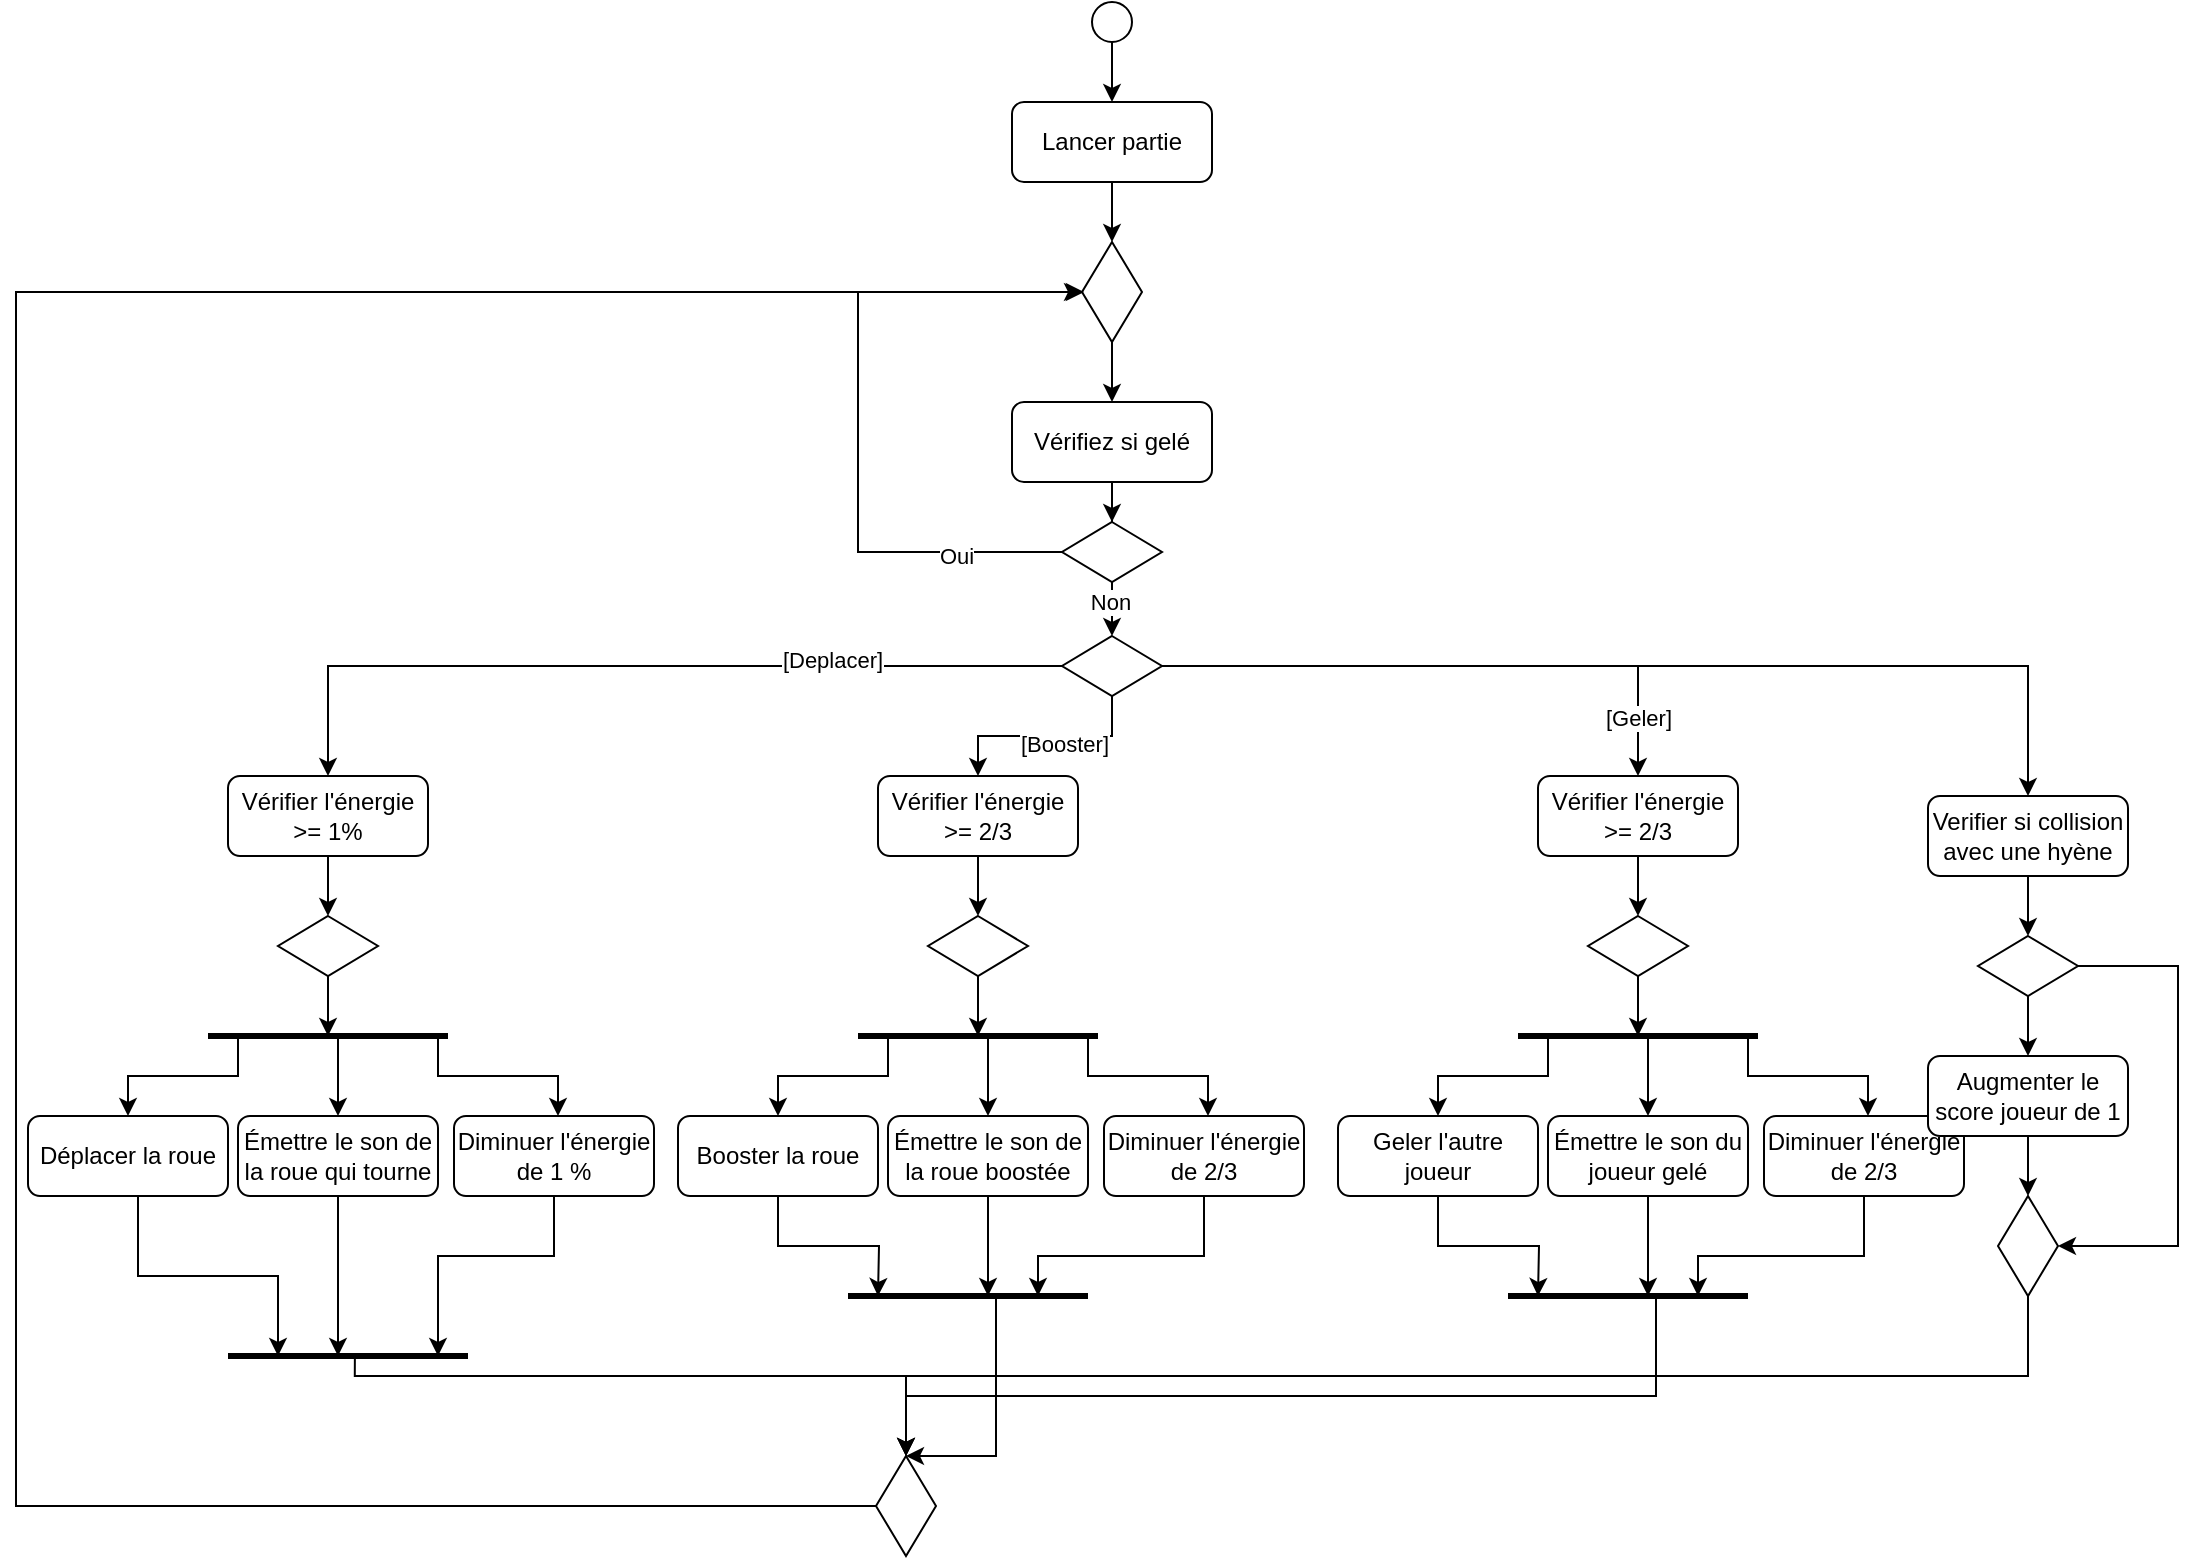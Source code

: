 <mxfile version="26.2.13">
  <diagram name="Page-1" id="c7-hRY8DfMiNaXvnUUdZ">
    <mxGraphModel dx="1345" dy="728" grid="1" gridSize="10" guides="1" tooltips="1" connect="1" arrows="1" fold="1" page="1" pageScale="1" pageWidth="1100" pageHeight="850" math="0" shadow="0">
      <root>
        <mxCell id="0" />
        <mxCell id="1" parent="0" />
        <mxCell id="i3L0F_zGx0VAiGbkec1p-10" style="edgeStyle=orthogonalEdgeStyle;rounded=0;orthogonalLoop=1;jettySize=auto;html=1;entryX=0.5;entryY=0;entryDx=0;entryDy=0;" edge="1" parent="1" source="i3L0F_zGx0VAiGbkec1p-2" target="i3L0F_zGx0VAiGbkec1p-9">
          <mxGeometry relative="1" as="geometry" />
        </mxCell>
        <mxCell id="i3L0F_zGx0VAiGbkec1p-2" value="" style="ellipse;whiteSpace=wrap;html=1;aspect=fixed;" vertex="1" parent="1">
          <mxGeometry x="548" y="13" width="20" height="20" as="geometry" />
        </mxCell>
        <mxCell id="i3L0F_zGx0VAiGbkec1p-13" style="edgeStyle=orthogonalEdgeStyle;rounded=0;orthogonalLoop=1;jettySize=auto;html=1;entryX=0.5;entryY=0;entryDx=0;entryDy=0;" edge="1" parent="1" source="i3L0F_zGx0VAiGbkec1p-9" target="i3L0F_zGx0VAiGbkec1p-11">
          <mxGeometry relative="1" as="geometry" />
        </mxCell>
        <mxCell id="i3L0F_zGx0VAiGbkec1p-9" value="Lancer partie" style="rounded=1;whiteSpace=wrap;html=1;" vertex="1" parent="1">
          <mxGeometry x="508" y="63" width="100" height="40" as="geometry" />
        </mxCell>
        <mxCell id="i3L0F_zGx0VAiGbkec1p-51" style="edgeStyle=orthogonalEdgeStyle;rounded=0;orthogonalLoop=1;jettySize=auto;html=1;exitX=0;exitY=0.5;exitDx=0;exitDy=0;" edge="1" parent="1" source="i3L0F_zGx0VAiGbkec1p-106" target="i3L0F_zGx0VAiGbkec1p-11">
          <mxGeometry relative="1" as="geometry">
            <mxPoint x="290" y="760" as="sourcePoint" />
            <Array as="points">
              <mxPoint x="10" y="765" />
              <mxPoint x="10" y="158" />
            </Array>
          </mxGeometry>
        </mxCell>
        <mxCell id="i3L0F_zGx0VAiGbkec1p-54" style="edgeStyle=orthogonalEdgeStyle;rounded=0;orthogonalLoop=1;jettySize=auto;html=1;entryX=0.5;entryY=0;entryDx=0;entryDy=0;" edge="1" parent="1" source="i3L0F_zGx0VAiGbkec1p-11" target="i3L0F_zGx0VAiGbkec1p-18">
          <mxGeometry relative="1" as="geometry" />
        </mxCell>
        <mxCell id="i3L0F_zGx0VAiGbkec1p-11" value="" style="rhombus;whiteSpace=wrap;html=1;" vertex="1" parent="1">
          <mxGeometry x="543" y="133" width="30" height="50" as="geometry" />
        </mxCell>
        <mxCell id="i3L0F_zGx0VAiGbkec1p-35" style="edgeStyle=orthogonalEdgeStyle;rounded=0;orthogonalLoop=1;jettySize=auto;html=1;entryX=0.5;entryY=0;entryDx=0;entryDy=0;" edge="1" parent="1" source="i3L0F_zGx0VAiGbkec1p-17" target="i3L0F_zGx0VAiGbkec1p-26">
          <mxGeometry relative="1" as="geometry" />
        </mxCell>
        <mxCell id="i3L0F_zGx0VAiGbkec1p-17" value="Vérifier l&#39;énergie &amp;gt;= 1%" style="rounded=1;whiteSpace=wrap;html=1;" vertex="1" parent="1">
          <mxGeometry x="116" y="400" width="100" height="40" as="geometry" />
        </mxCell>
        <mxCell id="i3L0F_zGx0VAiGbkec1p-55" style="edgeStyle=orthogonalEdgeStyle;rounded=0;orthogonalLoop=1;jettySize=auto;html=1;entryX=0.5;entryY=0;entryDx=0;entryDy=0;" edge="1" parent="1" source="i3L0F_zGx0VAiGbkec1p-18" target="i3L0F_zGx0VAiGbkec1p-52">
          <mxGeometry relative="1" as="geometry" />
        </mxCell>
        <mxCell id="i3L0F_zGx0VAiGbkec1p-18" value="Vérifiez si gelé" style="rounded=1;whiteSpace=wrap;html=1;" vertex="1" parent="1">
          <mxGeometry x="508" y="213" width="100" height="40" as="geometry" />
        </mxCell>
        <mxCell id="i3L0F_zGx0VAiGbkec1p-37" style="edgeStyle=orthogonalEdgeStyle;rounded=0;orthogonalLoop=1;jettySize=auto;html=1;" edge="1" parent="1" target="i3L0F_zGx0VAiGbkec1p-19">
          <mxGeometry relative="1" as="geometry">
            <mxPoint x="111" y="530.0" as="sourcePoint" />
            <Array as="points">
              <mxPoint x="121" y="530" />
              <mxPoint x="121" y="550" />
              <mxPoint x="66" y="550" />
            </Array>
          </mxGeometry>
        </mxCell>
        <mxCell id="i3L0F_zGx0VAiGbkec1p-105" style="edgeStyle=orthogonalEdgeStyle;rounded=0;orthogonalLoop=1;jettySize=auto;html=1;" edge="1" parent="1" source="i3L0F_zGx0VAiGbkec1p-19">
          <mxGeometry relative="1" as="geometry">
            <mxPoint x="141.0" y="690" as="targetPoint" />
            <Array as="points">
              <mxPoint x="71" y="650" />
              <mxPoint x="141" y="650" />
            </Array>
          </mxGeometry>
        </mxCell>
        <mxCell id="i3L0F_zGx0VAiGbkec1p-19" value="Déplacer la roue" style="rounded=1;whiteSpace=wrap;html=1;" vertex="1" parent="1">
          <mxGeometry x="16" y="570" width="100" height="40" as="geometry" />
        </mxCell>
        <mxCell id="i3L0F_zGx0VAiGbkec1p-38" style="edgeStyle=orthogonalEdgeStyle;rounded=0;orthogonalLoop=1;jettySize=auto;html=1;" edge="1" parent="1" target="i3L0F_zGx0VAiGbkec1p-20">
          <mxGeometry relative="1" as="geometry">
            <mxPoint x="181.0" y="530.0" as="sourcePoint" />
            <Array as="points">
              <mxPoint x="171" y="530" />
            </Array>
          </mxGeometry>
        </mxCell>
        <mxCell id="i3L0F_zGx0VAiGbkec1p-104" style="edgeStyle=orthogonalEdgeStyle;rounded=0;orthogonalLoop=1;jettySize=auto;html=1;" edge="1" parent="1" source="i3L0F_zGx0VAiGbkec1p-20">
          <mxGeometry relative="1" as="geometry">
            <mxPoint x="171.0" y="690" as="targetPoint" />
          </mxGeometry>
        </mxCell>
        <mxCell id="i3L0F_zGx0VAiGbkec1p-20" value="Émettre le son de la roue qui tourne" style="rounded=1;whiteSpace=wrap;html=1;" vertex="1" parent="1">
          <mxGeometry x="121" y="570" width="100" height="40" as="geometry" />
        </mxCell>
        <mxCell id="i3L0F_zGx0VAiGbkec1p-39" style="edgeStyle=orthogonalEdgeStyle;rounded=0;orthogonalLoop=1;jettySize=auto;html=1;" edge="1" parent="1" target="i3L0F_zGx0VAiGbkec1p-22">
          <mxGeometry relative="1" as="geometry">
            <mxPoint x="211.0" y="530.0" as="sourcePoint" />
            <Array as="points">
              <mxPoint x="221" y="530" />
              <mxPoint x="221" y="550" />
              <mxPoint x="281" y="550" />
            </Array>
          </mxGeometry>
        </mxCell>
        <mxCell id="i3L0F_zGx0VAiGbkec1p-50" style="edgeStyle=orthogonalEdgeStyle;rounded=0;orthogonalLoop=1;jettySize=auto;html=1;" edge="1" parent="1" source="i3L0F_zGx0VAiGbkec1p-22">
          <mxGeometry relative="1" as="geometry">
            <mxPoint x="221" y="690" as="targetPoint" />
            <Array as="points">
              <mxPoint x="279" y="640" />
              <mxPoint x="221" y="640" />
            </Array>
          </mxGeometry>
        </mxCell>
        <mxCell id="i3L0F_zGx0VAiGbkec1p-22" value="Diminuer l&#39;énergie de 1 %" style="rounded=1;whiteSpace=wrap;html=1;" vertex="1" parent="1">
          <mxGeometry x="229" y="570" width="100" height="40" as="geometry" />
        </mxCell>
        <mxCell id="i3L0F_zGx0VAiGbkec1p-36" style="edgeStyle=orthogonalEdgeStyle;rounded=0;orthogonalLoop=1;jettySize=auto;html=1;" edge="1" parent="1" source="i3L0F_zGx0VAiGbkec1p-26">
          <mxGeometry relative="1" as="geometry">
            <mxPoint x="166" y="530" as="targetPoint" />
          </mxGeometry>
        </mxCell>
        <mxCell id="i3L0F_zGx0VAiGbkec1p-26" value="" style="rhombus;whiteSpace=wrap;html=1;" vertex="1" parent="1">
          <mxGeometry x="141" y="470" width="50" height="30" as="geometry" />
        </mxCell>
        <mxCell id="i3L0F_zGx0VAiGbkec1p-27" value="" style="endArrow=none;html=1;rounded=0;endSize=6;startSize=6;strokeWidth=3;" edge="1" parent="1">
          <mxGeometry width="50" height="50" relative="1" as="geometry">
            <mxPoint x="106" y="530" as="sourcePoint" />
            <mxPoint x="226" y="530" as="targetPoint" />
          </mxGeometry>
        </mxCell>
        <mxCell id="i3L0F_zGx0VAiGbkec1p-30" value="" style="endArrow=none;html=1;rounded=0;endSize=6;startSize=6;strokeWidth=3;" edge="1" parent="1">
          <mxGeometry width="50" height="50" relative="1" as="geometry">
            <mxPoint x="116" y="690" as="sourcePoint" />
            <mxPoint x="236" y="690" as="targetPoint" />
          </mxGeometry>
        </mxCell>
        <mxCell id="i3L0F_zGx0VAiGbkec1p-74" style="edgeStyle=orthogonalEdgeStyle;rounded=0;orthogonalLoop=1;jettySize=auto;html=1;entryX=0.5;entryY=0;entryDx=0;entryDy=0;" edge="1" parent="1" source="i3L0F_zGx0VAiGbkec1p-52" target="i3L0F_zGx0VAiGbkec1p-56">
          <mxGeometry relative="1" as="geometry" />
        </mxCell>
        <mxCell id="i3L0F_zGx0VAiGbkec1p-116" value="Non" style="edgeLabel;html=1;align=center;verticalAlign=middle;resizable=0;points=[];" vertex="1" connectable="0" parent="i3L0F_zGx0VAiGbkec1p-74">
          <mxGeometry x="0.345" y="-1" relative="1" as="geometry">
            <mxPoint as="offset" />
          </mxGeometry>
        </mxCell>
        <mxCell id="i3L0F_zGx0VAiGbkec1p-94" style="edgeStyle=orthogonalEdgeStyle;rounded=0;orthogonalLoop=1;jettySize=auto;html=1;entryX=0;entryY=0.5;entryDx=0;entryDy=0;" edge="1" parent="1">
          <mxGeometry relative="1" as="geometry">
            <mxPoint x="534.0" y="288.0" as="sourcePoint" />
            <mxPoint x="544" y="158.0" as="targetPoint" />
            <Array as="points">
              <mxPoint x="431" y="288" />
              <mxPoint x="431" y="158" />
            </Array>
          </mxGeometry>
        </mxCell>
        <mxCell id="i3L0F_zGx0VAiGbkec1p-115" value="Oui" style="edgeLabel;html=1;align=center;verticalAlign=middle;resizable=0;points=[];" vertex="1" connectable="0" parent="i3L0F_zGx0VAiGbkec1p-94">
          <mxGeometry x="-0.686" y="2" relative="1" as="geometry">
            <mxPoint as="offset" />
          </mxGeometry>
        </mxCell>
        <mxCell id="i3L0F_zGx0VAiGbkec1p-52" value="" style="rhombus;whiteSpace=wrap;html=1;" vertex="1" parent="1">
          <mxGeometry x="533" y="273" width="50" height="30" as="geometry" />
        </mxCell>
        <mxCell id="i3L0F_zGx0VAiGbkec1p-58" style="edgeStyle=orthogonalEdgeStyle;rounded=0;orthogonalLoop=1;jettySize=auto;html=1;entryX=0.5;entryY=0;entryDx=0;entryDy=0;" edge="1" parent="1" source="i3L0F_zGx0VAiGbkec1p-56" target="i3L0F_zGx0VAiGbkec1p-17">
          <mxGeometry relative="1" as="geometry" />
        </mxCell>
        <mxCell id="i3L0F_zGx0VAiGbkec1p-117" value="[Deplacer]" style="edgeLabel;html=1;align=center;verticalAlign=middle;resizable=0;points=[];" vertex="1" connectable="0" parent="i3L0F_zGx0VAiGbkec1p-58">
          <mxGeometry x="-0.454" y="-3" relative="1" as="geometry">
            <mxPoint as="offset" />
          </mxGeometry>
        </mxCell>
        <mxCell id="i3L0F_zGx0VAiGbkec1p-71" style="edgeStyle=orthogonalEdgeStyle;rounded=0;orthogonalLoop=1;jettySize=auto;html=1;entryX=0.5;entryY=0;entryDx=0;entryDy=0;" edge="1" parent="1" source="i3L0F_zGx0VAiGbkec1p-56" target="i3L0F_zGx0VAiGbkec1p-60">
          <mxGeometry relative="1" as="geometry" />
        </mxCell>
        <mxCell id="i3L0F_zGx0VAiGbkec1p-118" value="[Booster]" style="edgeLabel;html=1;align=center;verticalAlign=middle;resizable=0;points=[];" vertex="1" connectable="0" parent="i3L0F_zGx0VAiGbkec1p-71">
          <mxGeometry x="-0.167" y="4" relative="1" as="geometry">
            <mxPoint as="offset" />
          </mxGeometry>
        </mxCell>
        <mxCell id="i3L0F_zGx0VAiGbkec1p-93" style="edgeStyle=orthogonalEdgeStyle;rounded=0;orthogonalLoop=1;jettySize=auto;html=1;entryX=0.5;entryY=0;entryDx=0;entryDy=0;" edge="1" parent="1" source="i3L0F_zGx0VAiGbkec1p-56" target="i3L0F_zGx0VAiGbkec1p-79">
          <mxGeometry relative="1" as="geometry" />
        </mxCell>
        <mxCell id="i3L0F_zGx0VAiGbkec1p-119" value="[Geler]" style="edgeLabel;html=1;align=center;verticalAlign=middle;resizable=0;points=[];" vertex="1" connectable="0" parent="i3L0F_zGx0VAiGbkec1p-93">
          <mxGeometry x="0.8" relative="1" as="geometry">
            <mxPoint as="offset" />
          </mxGeometry>
        </mxCell>
        <mxCell id="i3L0F_zGx0VAiGbkec1p-112" style="edgeStyle=orthogonalEdgeStyle;rounded=0;orthogonalLoop=1;jettySize=auto;html=1;entryX=0.5;entryY=0;entryDx=0;entryDy=0;" edge="1" parent="1" source="i3L0F_zGx0VAiGbkec1p-56" target="i3L0F_zGx0VAiGbkec1p-96">
          <mxGeometry relative="1" as="geometry" />
        </mxCell>
        <mxCell id="i3L0F_zGx0VAiGbkec1p-56" value="" style="rhombus;whiteSpace=wrap;html=1;" vertex="1" parent="1">
          <mxGeometry x="533" y="330" width="50" height="30" as="geometry" />
        </mxCell>
        <mxCell id="i3L0F_zGx0VAiGbkec1p-59" style="edgeStyle=orthogonalEdgeStyle;rounded=0;orthogonalLoop=1;jettySize=auto;html=1;entryX=0.5;entryY=0;entryDx=0;entryDy=0;" edge="1" parent="1" source="i3L0F_zGx0VAiGbkec1p-60" target="i3L0F_zGx0VAiGbkec1p-68">
          <mxGeometry relative="1" as="geometry" />
        </mxCell>
        <mxCell id="i3L0F_zGx0VAiGbkec1p-60" value="Vérifier l&#39;énergie &amp;gt;= 2/3" style="rounded=1;whiteSpace=wrap;html=1;" vertex="1" parent="1">
          <mxGeometry x="441" y="400" width="100" height="40" as="geometry" />
        </mxCell>
        <mxCell id="i3L0F_zGx0VAiGbkec1p-61" style="edgeStyle=orthogonalEdgeStyle;rounded=0;orthogonalLoop=1;jettySize=auto;html=1;" edge="1" parent="1" target="i3L0F_zGx0VAiGbkec1p-62">
          <mxGeometry relative="1" as="geometry">
            <mxPoint x="436" y="530.0" as="sourcePoint" />
            <Array as="points">
              <mxPoint x="446" y="530" />
              <mxPoint x="446" y="550" />
              <mxPoint x="391" y="550" />
            </Array>
          </mxGeometry>
        </mxCell>
        <mxCell id="i3L0F_zGx0VAiGbkec1p-75" style="edgeStyle=orthogonalEdgeStyle;rounded=0;orthogonalLoop=1;jettySize=auto;html=1;" edge="1" parent="1" source="i3L0F_zGx0VAiGbkec1p-62">
          <mxGeometry relative="1" as="geometry">
            <mxPoint x="441" y="660" as="targetPoint" />
          </mxGeometry>
        </mxCell>
        <mxCell id="i3L0F_zGx0VAiGbkec1p-62" value="Booster la roue" style="rounded=1;whiteSpace=wrap;html=1;" vertex="1" parent="1">
          <mxGeometry x="341" y="570" width="100" height="40" as="geometry" />
        </mxCell>
        <mxCell id="i3L0F_zGx0VAiGbkec1p-63" style="edgeStyle=orthogonalEdgeStyle;rounded=0;orthogonalLoop=1;jettySize=auto;html=1;" edge="1" parent="1" target="i3L0F_zGx0VAiGbkec1p-64">
          <mxGeometry relative="1" as="geometry">
            <mxPoint x="506.0" y="530.0" as="sourcePoint" />
            <Array as="points">
              <mxPoint x="496" y="530" />
            </Array>
          </mxGeometry>
        </mxCell>
        <mxCell id="i3L0F_zGx0VAiGbkec1p-76" style="edgeStyle=orthogonalEdgeStyle;rounded=0;orthogonalLoop=1;jettySize=auto;html=1;" edge="1" parent="1" source="i3L0F_zGx0VAiGbkec1p-64">
          <mxGeometry relative="1" as="geometry">
            <mxPoint x="496" y="660" as="targetPoint" />
          </mxGeometry>
        </mxCell>
        <mxCell id="i3L0F_zGx0VAiGbkec1p-64" value="Émettre le son de la roue boostée" style="rounded=1;whiteSpace=wrap;html=1;" vertex="1" parent="1">
          <mxGeometry x="446" y="570" width="100" height="40" as="geometry" />
        </mxCell>
        <mxCell id="i3L0F_zGx0VAiGbkec1p-65" style="edgeStyle=orthogonalEdgeStyle;rounded=0;orthogonalLoop=1;jettySize=auto;html=1;" edge="1" parent="1" target="i3L0F_zGx0VAiGbkec1p-66">
          <mxGeometry relative="1" as="geometry">
            <mxPoint x="536.0" y="530.0" as="sourcePoint" />
            <Array as="points">
              <mxPoint x="546" y="530" />
              <mxPoint x="546" y="550" />
              <mxPoint x="606" y="550" />
            </Array>
          </mxGeometry>
        </mxCell>
        <mxCell id="i3L0F_zGx0VAiGbkec1p-77" style="edgeStyle=orthogonalEdgeStyle;rounded=0;orthogonalLoop=1;jettySize=auto;html=1;" edge="1" parent="1" source="i3L0F_zGx0VAiGbkec1p-66">
          <mxGeometry relative="1" as="geometry">
            <mxPoint x="521" y="660" as="targetPoint" />
            <Array as="points">
              <mxPoint x="604" y="640" />
              <mxPoint x="521" y="640" />
            </Array>
          </mxGeometry>
        </mxCell>
        <mxCell id="i3L0F_zGx0VAiGbkec1p-66" value="Diminuer l&#39;énergie de 2/3" style="rounded=1;whiteSpace=wrap;html=1;" vertex="1" parent="1">
          <mxGeometry x="554" y="570" width="100" height="40" as="geometry" />
        </mxCell>
        <mxCell id="i3L0F_zGx0VAiGbkec1p-67" style="edgeStyle=orthogonalEdgeStyle;rounded=0;orthogonalLoop=1;jettySize=auto;html=1;" edge="1" parent="1" source="i3L0F_zGx0VAiGbkec1p-68">
          <mxGeometry relative="1" as="geometry">
            <mxPoint x="491" y="530" as="targetPoint" />
          </mxGeometry>
        </mxCell>
        <mxCell id="i3L0F_zGx0VAiGbkec1p-68" value="" style="rhombus;whiteSpace=wrap;html=1;" vertex="1" parent="1">
          <mxGeometry x="466" y="470" width="50" height="30" as="geometry" />
        </mxCell>
        <mxCell id="i3L0F_zGx0VAiGbkec1p-69" value="" style="endArrow=none;html=1;rounded=0;endSize=6;startSize=6;strokeWidth=3;" edge="1" parent="1">
          <mxGeometry width="50" height="50" relative="1" as="geometry">
            <mxPoint x="431" y="530" as="sourcePoint" />
            <mxPoint x="551" y="530" as="targetPoint" />
          </mxGeometry>
        </mxCell>
        <mxCell id="i3L0F_zGx0VAiGbkec1p-70" value="" style="endArrow=none;html=1;rounded=0;endSize=6;startSize=6;strokeWidth=3;" edge="1" parent="1">
          <mxGeometry width="50" height="50" relative="1" as="geometry">
            <mxPoint x="426" y="660" as="sourcePoint" />
            <mxPoint x="546" y="660" as="targetPoint" />
          </mxGeometry>
        </mxCell>
        <mxCell id="i3L0F_zGx0VAiGbkec1p-78" style="edgeStyle=orthogonalEdgeStyle;rounded=0;orthogonalLoop=1;jettySize=auto;html=1;entryX=0.5;entryY=0;entryDx=0;entryDy=0;" edge="1" parent="1" source="i3L0F_zGx0VAiGbkec1p-79" target="i3L0F_zGx0VAiGbkec1p-90">
          <mxGeometry relative="1" as="geometry" />
        </mxCell>
        <mxCell id="i3L0F_zGx0VAiGbkec1p-79" value="Vérifier l&#39;énergie &amp;gt;= 2/3" style="rounded=1;whiteSpace=wrap;html=1;" vertex="1" parent="1">
          <mxGeometry x="771" y="400" width="100" height="40" as="geometry" />
        </mxCell>
        <mxCell id="i3L0F_zGx0VAiGbkec1p-80" style="edgeStyle=orthogonalEdgeStyle;rounded=0;orthogonalLoop=1;jettySize=auto;html=1;" edge="1" parent="1" target="i3L0F_zGx0VAiGbkec1p-82">
          <mxGeometry relative="1" as="geometry">
            <mxPoint x="766" y="530.0" as="sourcePoint" />
            <Array as="points">
              <mxPoint x="776" y="530" />
              <mxPoint x="776" y="550" />
              <mxPoint x="721" y="550" />
            </Array>
          </mxGeometry>
        </mxCell>
        <mxCell id="i3L0F_zGx0VAiGbkec1p-81" style="edgeStyle=orthogonalEdgeStyle;rounded=0;orthogonalLoop=1;jettySize=auto;html=1;" edge="1" parent="1" source="i3L0F_zGx0VAiGbkec1p-82">
          <mxGeometry relative="1" as="geometry">
            <mxPoint x="771" y="660" as="targetPoint" />
          </mxGeometry>
        </mxCell>
        <mxCell id="i3L0F_zGx0VAiGbkec1p-82" value="Geler l&#39;autre joueur" style="rounded=1;whiteSpace=wrap;html=1;" vertex="1" parent="1">
          <mxGeometry x="671" y="570" width="100" height="40" as="geometry" />
        </mxCell>
        <mxCell id="i3L0F_zGx0VAiGbkec1p-83" style="edgeStyle=orthogonalEdgeStyle;rounded=0;orthogonalLoop=1;jettySize=auto;html=1;" edge="1" parent="1" target="i3L0F_zGx0VAiGbkec1p-85">
          <mxGeometry relative="1" as="geometry">
            <mxPoint x="836.0" y="530.0" as="sourcePoint" />
            <Array as="points">
              <mxPoint x="826" y="530" />
            </Array>
          </mxGeometry>
        </mxCell>
        <mxCell id="i3L0F_zGx0VAiGbkec1p-84" style="edgeStyle=orthogonalEdgeStyle;rounded=0;orthogonalLoop=1;jettySize=auto;html=1;" edge="1" parent="1" source="i3L0F_zGx0VAiGbkec1p-85">
          <mxGeometry relative="1" as="geometry">
            <mxPoint x="826" y="660" as="targetPoint" />
          </mxGeometry>
        </mxCell>
        <mxCell id="i3L0F_zGx0VAiGbkec1p-85" value="Émettre le son du joueur gelé" style="rounded=1;whiteSpace=wrap;html=1;" vertex="1" parent="1">
          <mxGeometry x="776" y="570" width="100" height="40" as="geometry" />
        </mxCell>
        <mxCell id="i3L0F_zGx0VAiGbkec1p-86" style="edgeStyle=orthogonalEdgeStyle;rounded=0;orthogonalLoop=1;jettySize=auto;html=1;" edge="1" parent="1" target="i3L0F_zGx0VAiGbkec1p-88">
          <mxGeometry relative="1" as="geometry">
            <mxPoint x="866.0" y="530.0" as="sourcePoint" />
            <Array as="points">
              <mxPoint x="876" y="530" />
              <mxPoint x="876" y="550" />
              <mxPoint x="936" y="550" />
            </Array>
          </mxGeometry>
        </mxCell>
        <mxCell id="i3L0F_zGx0VAiGbkec1p-87" style="edgeStyle=orthogonalEdgeStyle;rounded=0;orthogonalLoop=1;jettySize=auto;html=1;" edge="1" parent="1" source="i3L0F_zGx0VAiGbkec1p-88">
          <mxGeometry relative="1" as="geometry">
            <mxPoint x="851" y="660" as="targetPoint" />
            <Array as="points">
              <mxPoint x="934" y="640" />
              <mxPoint x="851" y="640" />
            </Array>
          </mxGeometry>
        </mxCell>
        <mxCell id="i3L0F_zGx0VAiGbkec1p-88" value="Diminuer l&#39;énergie de 2/3" style="rounded=1;whiteSpace=wrap;html=1;" vertex="1" parent="1">
          <mxGeometry x="884" y="570" width="100" height="40" as="geometry" />
        </mxCell>
        <mxCell id="i3L0F_zGx0VAiGbkec1p-89" style="edgeStyle=orthogonalEdgeStyle;rounded=0;orthogonalLoop=1;jettySize=auto;html=1;" edge="1" parent="1" source="i3L0F_zGx0VAiGbkec1p-90">
          <mxGeometry relative="1" as="geometry">
            <mxPoint x="821" y="530" as="targetPoint" />
          </mxGeometry>
        </mxCell>
        <mxCell id="i3L0F_zGx0VAiGbkec1p-90" value="" style="rhombus;whiteSpace=wrap;html=1;" vertex="1" parent="1">
          <mxGeometry x="796" y="470" width="50" height="30" as="geometry" />
        </mxCell>
        <mxCell id="i3L0F_zGx0VAiGbkec1p-91" value="" style="endArrow=none;html=1;rounded=0;endSize=6;startSize=6;strokeWidth=3;" edge="1" parent="1">
          <mxGeometry width="50" height="50" relative="1" as="geometry">
            <mxPoint x="761" y="530" as="sourcePoint" />
            <mxPoint x="881" y="530" as="targetPoint" />
          </mxGeometry>
        </mxCell>
        <mxCell id="i3L0F_zGx0VAiGbkec1p-92" value="" style="endArrow=none;html=1;rounded=0;endSize=6;startSize=6;strokeWidth=3;" edge="1" parent="1">
          <mxGeometry width="50" height="50" relative="1" as="geometry">
            <mxPoint x="756" y="660" as="sourcePoint" />
            <mxPoint x="876" y="660" as="targetPoint" />
          </mxGeometry>
        </mxCell>
        <mxCell id="i3L0F_zGx0VAiGbkec1p-95" style="edgeStyle=orthogonalEdgeStyle;rounded=0;orthogonalLoop=1;jettySize=auto;html=1;entryX=0.5;entryY=0;entryDx=0;entryDy=0;" edge="1" parent="1" source="i3L0F_zGx0VAiGbkec1p-96" target="i3L0F_zGx0VAiGbkec1p-101">
          <mxGeometry relative="1" as="geometry" />
        </mxCell>
        <mxCell id="i3L0F_zGx0VAiGbkec1p-96" value="Verifier si collision avec une hyène" style="rounded=1;whiteSpace=wrap;html=1;" vertex="1" parent="1">
          <mxGeometry x="966" y="410" width="100" height="40" as="geometry" />
        </mxCell>
        <mxCell id="i3L0F_zGx0VAiGbkec1p-97" style="edgeStyle=orthogonalEdgeStyle;rounded=0;orthogonalLoop=1;jettySize=auto;html=1;entryX=0.5;entryY=0;entryDx=0;entryDy=0;" edge="1" parent="1" source="i3L0F_zGx0VAiGbkec1p-98" target="i3L0F_zGx0VAiGbkec1p-102">
          <mxGeometry relative="1" as="geometry" />
        </mxCell>
        <mxCell id="i3L0F_zGx0VAiGbkec1p-98" value="Augmenter le score joueur de 1" style="rounded=1;whiteSpace=wrap;html=1;" vertex="1" parent="1">
          <mxGeometry x="966" y="540" width="100" height="40" as="geometry" />
        </mxCell>
        <mxCell id="i3L0F_zGx0VAiGbkec1p-99" style="edgeStyle=orthogonalEdgeStyle;rounded=0;orthogonalLoop=1;jettySize=auto;html=1;entryX=0.5;entryY=0;entryDx=0;entryDy=0;" edge="1" parent="1" source="i3L0F_zGx0VAiGbkec1p-101" target="i3L0F_zGx0VAiGbkec1p-98">
          <mxGeometry relative="1" as="geometry" />
        </mxCell>
        <mxCell id="i3L0F_zGx0VAiGbkec1p-100" style="edgeStyle=orthogonalEdgeStyle;rounded=0;orthogonalLoop=1;jettySize=auto;html=1;entryX=1;entryY=0.5;entryDx=0;entryDy=0;" edge="1" parent="1" source="i3L0F_zGx0VAiGbkec1p-101" target="i3L0F_zGx0VAiGbkec1p-102">
          <mxGeometry relative="1" as="geometry">
            <Array as="points">
              <mxPoint x="1091" y="495" />
              <mxPoint x="1091" y="635" />
            </Array>
          </mxGeometry>
        </mxCell>
        <mxCell id="i3L0F_zGx0VAiGbkec1p-101" value="" style="rhombus;whiteSpace=wrap;html=1;" vertex="1" parent="1">
          <mxGeometry x="991" y="480" width="50" height="30" as="geometry" />
        </mxCell>
        <mxCell id="i3L0F_zGx0VAiGbkec1p-102" value="" style="rhombus;whiteSpace=wrap;html=1;" vertex="1" parent="1">
          <mxGeometry x="1001" y="610" width="30" height="50" as="geometry" />
        </mxCell>
        <mxCell id="i3L0F_zGx0VAiGbkec1p-110" style="edgeStyle=orthogonalEdgeStyle;rounded=0;orthogonalLoop=1;jettySize=auto;html=1;exitX=0.5;exitY=0;exitDx=0;exitDy=0;entryX=0.5;entryY=0;entryDx=0;entryDy=0;" edge="1" parent="1" target="i3L0F_zGx0VAiGbkec1p-106">
          <mxGeometry relative="1" as="geometry">
            <mxPoint x="500" y="660" as="sourcePoint" />
            <Array as="points">
              <mxPoint x="500" y="740" />
            </Array>
          </mxGeometry>
        </mxCell>
        <mxCell id="i3L0F_zGx0VAiGbkec1p-111" style="edgeStyle=orthogonalEdgeStyle;rounded=0;orthogonalLoop=1;jettySize=auto;html=1;exitX=0.5;exitY=0;exitDx=0;exitDy=0;entryX=0.5;entryY=0;entryDx=0;entryDy=0;" edge="1" parent="1" target="i3L0F_zGx0VAiGbkec1p-106">
          <mxGeometry relative="1" as="geometry">
            <mxPoint x="830" y="660" as="sourcePoint" />
            <Array as="points">
              <mxPoint x="830" y="710" />
              <mxPoint x="455" y="710" />
            </Array>
          </mxGeometry>
        </mxCell>
        <mxCell id="i3L0F_zGx0VAiGbkec1p-114" style="edgeStyle=orthogonalEdgeStyle;rounded=0;orthogonalLoop=1;jettySize=auto;html=1;exitX=0.5;exitY=1;exitDx=0;exitDy=0;entryX=0.5;entryY=0;entryDx=0;entryDy=0;" edge="1" parent="1" source="i3L0F_zGx0VAiGbkec1p-102" target="i3L0F_zGx0VAiGbkec1p-106">
          <mxGeometry relative="1" as="geometry" />
        </mxCell>
        <mxCell id="i3L0F_zGx0VAiGbkec1p-106" value="" style="rhombus;whiteSpace=wrap;html=1;" vertex="1" parent="1">
          <mxGeometry x="440" y="740" width="30" height="50" as="geometry" />
        </mxCell>
        <mxCell id="i3L0F_zGx0VAiGbkec1p-109" value="" style="endArrow=classic;html=1;rounded=0;entryX=0.5;entryY=0;entryDx=0;entryDy=0;edgeStyle=orthogonalEdgeStyle;" edge="1" parent="1" target="i3L0F_zGx0VAiGbkec1p-106">
          <mxGeometry width="50" height="50" relative="1" as="geometry">
            <mxPoint x="179.44" y="690" as="sourcePoint" />
            <mxPoint x="179.44" y="750" as="targetPoint" />
            <Array as="points">
              <mxPoint x="179" y="700" />
              <mxPoint x="455" y="700" />
            </Array>
          </mxGeometry>
        </mxCell>
      </root>
    </mxGraphModel>
  </diagram>
</mxfile>

